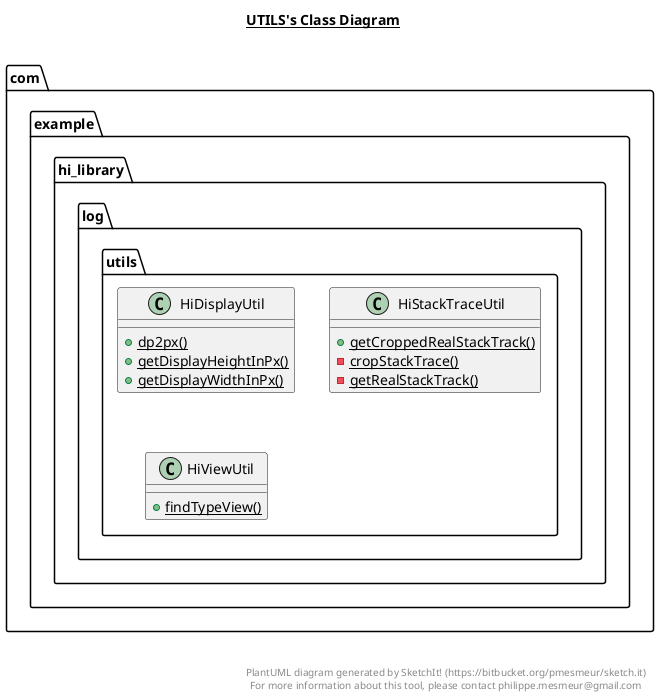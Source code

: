 @startuml

title __UTILS's Class Diagram__\n

  namespace com.example.hi_library {
    namespace log {
      namespace utils {
        class com.example.hi_library.log.utils.HiDisplayUtil {
            {static} + dp2px()
            {static} + getDisplayHeightInPx()
            {static} + getDisplayWidthInPx()
        }
      }
    }
  }
  

  namespace com.example.hi_library {
    namespace log {
      namespace utils {
        class com.example.hi_library.log.utils.HiStackTraceUtil {
            {static} + getCroppedRealStackTrack()
            {static} - cropStackTrace()
            {static} - getRealStackTrack()
        }
      }
    }
  }
  

  namespace com.example.hi_library {
    namespace log {
      namespace utils {
        class com.example.hi_library.log.utils.HiViewUtil {
            {static} + findTypeView()
        }
      }
    }
  }
  



right footer


PlantUML diagram generated by SketchIt! (https://bitbucket.org/pmesmeur/sketch.it)
For more information about this tool, please contact philippe.mesmeur@gmail.com
endfooter

@enduml

